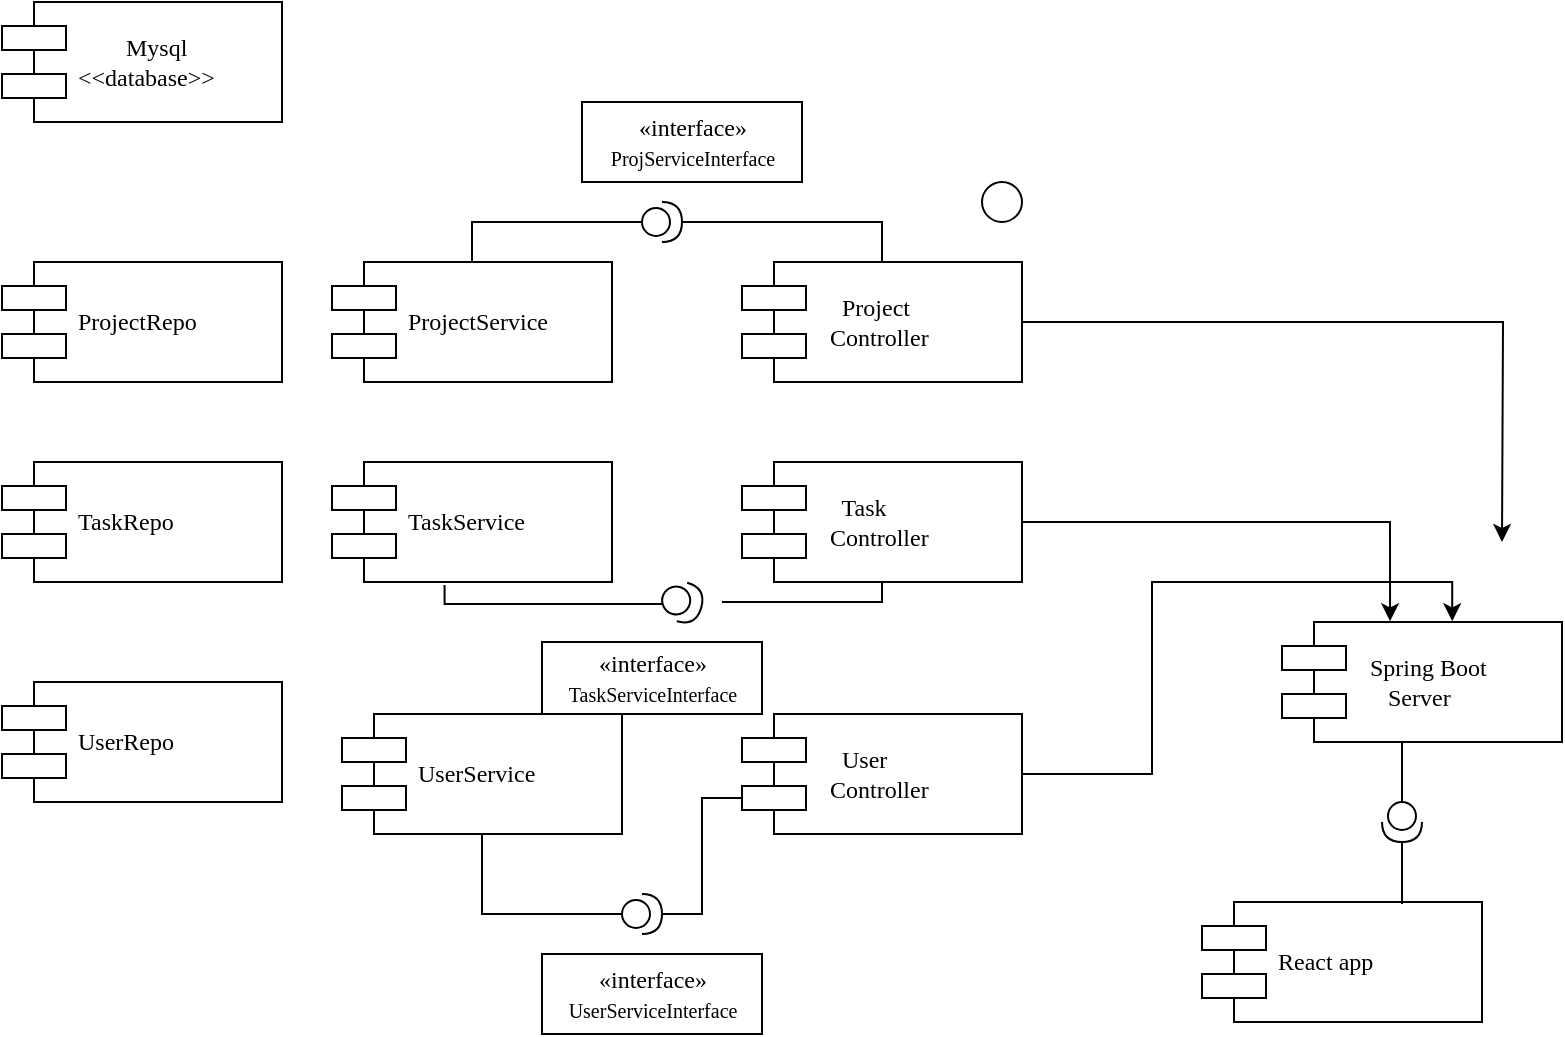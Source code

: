 <mxfile version="22.1.11" type="github">
  <diagram name="Page-1" id="5f0bae14-7c28-e335-631c-24af17079c00">
    <mxGraphModel dx="866" dy="585" grid="1" gridSize="10" guides="1" tooltips="1" connect="1" arrows="1" fold="1" page="1" pageScale="1" pageWidth="1100" pageHeight="850" background="none" math="0" shadow="0">
      <root>
        <mxCell id="0" />
        <mxCell id="1" parent="0" />
        <mxCell id="39150e848f15840c-9" value="" style="ellipse;whiteSpace=wrap;html=1;rounded=0;shadow=0;comic=0;labelBackgroundColor=none;strokeWidth=1;fontFamily=Verdana;fontSize=12;align=center;" parent="1" vertex="1">
          <mxGeometry x="620" y="230" width="20" height="20" as="geometry" />
        </mxCell>
        <mxCell id="851ny4CZa2IKojkjrDiW-1" value="ProjectService" style="shape=component;align=left;spacingLeft=36;rounded=0;shadow=0;comic=0;labelBackgroundColor=none;strokeWidth=1;fontFamily=Verdana;fontSize=12;html=1;" vertex="1" parent="1">
          <mxGeometry x="295" y="270" width="140" height="60" as="geometry" />
        </mxCell>
        <mxCell id="851ny4CZa2IKojkjrDiW-4" value="TaskService" style="shape=component;align=left;spacingLeft=36;rounded=0;shadow=0;comic=0;labelBackgroundColor=none;strokeWidth=1;fontFamily=Verdana;fontSize=12;html=1;" vertex="1" parent="1">
          <mxGeometry x="295" y="370" width="140" height="60" as="geometry" />
        </mxCell>
        <mxCell id="851ny4CZa2IKojkjrDiW-5" value="UserService" style="shape=component;align=left;spacingLeft=36;rounded=0;shadow=0;comic=0;labelBackgroundColor=none;strokeWidth=1;fontFamily=Verdana;fontSize=12;html=1;" vertex="1" parent="1">
          <mxGeometry x="300" y="496" width="140" height="60" as="geometry" />
        </mxCell>
        <mxCell id="851ny4CZa2IKojkjrDiW-40" style="edgeStyle=orthogonalEdgeStyle;rounded=0;orthogonalLoop=1;jettySize=auto;html=1;exitX=1;exitY=0.5;exitDx=0;exitDy=0;" edge="1" parent="1" source="851ny4CZa2IKojkjrDiW-6">
          <mxGeometry relative="1" as="geometry">
            <mxPoint x="880" y="410" as="targetPoint" />
          </mxGeometry>
        </mxCell>
        <mxCell id="851ny4CZa2IKojkjrDiW-6" value="&lt;div style=&quot;&quot;&gt;&lt;span style=&quot;background-color: initial;&quot;&gt;&amp;nbsp; &amp;nbsp; Project&lt;/span&gt;&lt;/div&gt;&amp;nbsp; Controller" style="shape=component;align=left;spacingLeft=36;rounded=0;shadow=0;comic=0;labelBackgroundColor=none;strokeWidth=1;fontFamily=Verdana;fontSize=12;html=1;" vertex="1" parent="1">
          <mxGeometry x="500" y="270" width="140" height="60" as="geometry" />
        </mxCell>
        <mxCell id="851ny4CZa2IKojkjrDiW-10" value="&lt;div style=&quot;&quot;&gt;&lt;span style=&quot;background-color: initial;&quot;&gt;&amp;nbsp; &amp;nbsp; Task&lt;/span&gt;&lt;/div&gt;&amp;nbsp; Controller" style="shape=component;align=left;spacingLeft=36;rounded=0;shadow=0;comic=0;labelBackgroundColor=none;strokeWidth=1;fontFamily=Verdana;fontSize=12;html=1;" vertex="1" parent="1">
          <mxGeometry x="500" y="370" width="140" height="60" as="geometry" />
        </mxCell>
        <mxCell id="851ny4CZa2IKojkjrDiW-11" value="&lt;div style=&quot;&quot;&gt;&lt;span style=&quot;background-color: initial;&quot;&gt;&amp;nbsp; &amp;nbsp; User&lt;/span&gt;&lt;/div&gt;&amp;nbsp; Controller" style="shape=component;align=left;spacingLeft=36;rounded=0;shadow=0;comic=0;labelBackgroundColor=none;strokeWidth=1;fontFamily=Verdana;fontSize=12;html=1;" vertex="1" parent="1">
          <mxGeometry x="500" y="496" width="140" height="60" as="geometry" />
        </mxCell>
        <mxCell id="851ny4CZa2IKojkjrDiW-12" value="&amp;nbsp; Spring Boot &lt;br&gt;&amp;nbsp; &amp;nbsp; &amp;nbsp;Server&lt;div style=&quot;&quot;&gt;&lt;/div&gt;" style="shape=component;align=left;spacingLeft=36;rounded=0;shadow=0;comic=0;labelBackgroundColor=none;strokeWidth=1;fontFamily=Verdana;fontSize=12;html=1;" vertex="1" parent="1">
          <mxGeometry x="770" y="450" width="140" height="60" as="geometry" />
        </mxCell>
        <mxCell id="851ny4CZa2IKojkjrDiW-17" value="ProjectRepo" style="shape=component;align=left;spacingLeft=36;rounded=0;shadow=0;comic=0;labelBackgroundColor=none;strokeWidth=1;fontFamily=Verdana;fontSize=12;html=1;" vertex="1" parent="1">
          <mxGeometry x="130" y="270" width="140" height="60" as="geometry" />
        </mxCell>
        <mxCell id="851ny4CZa2IKojkjrDiW-18" value="TaskRepo" style="shape=component;align=left;spacingLeft=36;rounded=0;shadow=0;comic=0;labelBackgroundColor=none;strokeWidth=1;fontFamily=Verdana;fontSize=12;html=1;" vertex="1" parent="1">
          <mxGeometry x="130" y="370" width="140" height="60" as="geometry" />
        </mxCell>
        <mxCell id="851ny4CZa2IKojkjrDiW-19" value="UserRepo" style="shape=component;align=left;spacingLeft=36;rounded=0;shadow=0;comic=0;labelBackgroundColor=none;strokeWidth=1;fontFamily=Verdana;fontSize=12;html=1;" vertex="1" parent="1">
          <mxGeometry x="130" y="480" width="140" height="60" as="geometry" />
        </mxCell>
        <mxCell id="851ny4CZa2IKojkjrDiW-22" style="edgeStyle=orthogonalEdgeStyle;rounded=0;orthogonalLoop=1;jettySize=auto;html=1;exitX=0;exitY=0.5;exitDx=0;exitDy=0;exitPerimeter=0;entryX=0.5;entryY=1;entryDx=0;entryDy=0;endArrow=none;endFill=0;" edge="1" parent="1" source="851ny4CZa2IKojkjrDiW-20" target="851ny4CZa2IKojkjrDiW-5">
          <mxGeometry relative="1" as="geometry" />
        </mxCell>
        <mxCell id="851ny4CZa2IKojkjrDiW-20" value="" style="shape=providedRequiredInterface;html=1;verticalLabelPosition=bottom;sketch=0;" vertex="1" parent="1">
          <mxGeometry x="440" y="586" width="20" height="20" as="geometry" />
        </mxCell>
        <mxCell id="851ny4CZa2IKojkjrDiW-21" style="edgeStyle=orthogonalEdgeStyle;rounded=0;orthogonalLoop=1;jettySize=auto;html=1;exitX=0;exitY=0.7;exitDx=0;exitDy=0;entryX=1;entryY=0.5;entryDx=0;entryDy=0;entryPerimeter=0;endArrow=none;endFill=0;" edge="1" parent="1" source="851ny4CZa2IKojkjrDiW-11" target="851ny4CZa2IKojkjrDiW-20">
          <mxGeometry relative="1" as="geometry" />
        </mxCell>
        <mxCell id="851ny4CZa2IKojkjrDiW-23" value="«interface»&lt;br&gt;&lt;font style=&quot;font-size: 10px;&quot;&gt;UserServiceInterface&lt;/font&gt;" style="html=1;rounded=0;shadow=0;comic=0;labelBackgroundColor=none;strokeWidth=1;fontFamily=Verdana;fontSize=12;align=center;" vertex="1" parent="1">
          <mxGeometry x="400" y="616" width="110" height="40" as="geometry" />
        </mxCell>
        <mxCell id="851ny4CZa2IKojkjrDiW-24" value="" style="shape=providedRequiredInterface;html=1;verticalLabelPosition=bottom;sketch=0;" vertex="1" parent="1">
          <mxGeometry x="450" y="240" width="20" height="20" as="geometry" />
        </mxCell>
        <mxCell id="851ny4CZa2IKojkjrDiW-25" value="«interface»&lt;br&gt;&lt;font style=&quot;font-size: 10px;&quot;&gt;ProjServiceInterface&lt;/font&gt;" style="html=1;rounded=0;shadow=0;comic=0;labelBackgroundColor=none;strokeWidth=1;fontFamily=Verdana;fontSize=12;align=center;" vertex="1" parent="1">
          <mxGeometry x="420" y="190" width="110" height="40" as="geometry" />
        </mxCell>
        <mxCell id="851ny4CZa2IKojkjrDiW-26" style="edgeStyle=orthogonalEdgeStyle;rounded=0;orthogonalLoop=1;jettySize=auto;html=1;exitX=0.5;exitY=0;exitDx=0;exitDy=0;entryX=1;entryY=0.5;entryDx=0;entryDy=0;entryPerimeter=0;endArrow=none;endFill=0;" edge="1" target="851ny4CZa2IKojkjrDiW-24" parent="1" source="851ny4CZa2IKojkjrDiW-6">
          <mxGeometry relative="1" as="geometry">
            <mxPoint x="520" y="130" as="sourcePoint" />
          </mxGeometry>
        </mxCell>
        <mxCell id="851ny4CZa2IKojkjrDiW-27" style="edgeStyle=orthogonalEdgeStyle;rounded=0;orthogonalLoop=1;jettySize=auto;html=1;exitX=0;exitY=0.5;exitDx=0;exitDy=0;exitPerimeter=0;entryX=0.5;entryY=0;entryDx=0;entryDy=0;endArrow=none;endFill=0;" edge="1" source="851ny4CZa2IKojkjrDiW-24" parent="1" target="851ny4CZa2IKojkjrDiW-1">
          <mxGeometry relative="1" as="geometry">
            <mxPoint x="390" y="148" as="targetPoint" />
          </mxGeometry>
        </mxCell>
        <mxCell id="851ny4CZa2IKojkjrDiW-30" value="React app&lt;div style=&quot;&quot;&gt;&lt;/div&gt;" style="shape=component;align=left;spacingLeft=36;rounded=0;shadow=0;comic=0;labelBackgroundColor=none;strokeWidth=1;fontFamily=Verdana;fontSize=12;html=1;" vertex="1" parent="1">
          <mxGeometry x="730" y="590" width="140" height="60" as="geometry" />
        </mxCell>
        <mxCell id="851ny4CZa2IKojkjrDiW-31" value="" style="shape=providedRequiredInterface;html=1;verticalLabelPosition=bottom;sketch=0;rotation=90;" vertex="1" parent="1">
          <mxGeometry x="820" y="540" width="20" height="20" as="geometry" />
        </mxCell>
        <mxCell id="851ny4CZa2IKojkjrDiW-32" style="edgeStyle=orthogonalEdgeStyle;rounded=0;orthogonalLoop=1;jettySize=auto;html=1;endArrow=none;endFill=0;entryX=1;entryY=0.5;entryDx=0;entryDy=0;entryPerimeter=0;" edge="1" target="851ny4CZa2IKojkjrDiW-31" parent="1">
          <mxGeometry relative="1" as="geometry">
            <mxPoint x="830" y="591" as="sourcePoint" />
            <mxPoint x="815" y="550" as="targetPoint" />
          </mxGeometry>
        </mxCell>
        <mxCell id="851ny4CZa2IKojkjrDiW-33" style="edgeStyle=orthogonalEdgeStyle;rounded=0;orthogonalLoop=1;jettySize=auto;html=1;exitX=0;exitY=0.5;exitDx=0;exitDy=0;exitPerimeter=0;endArrow=none;endFill=0;" edge="1" source="851ny4CZa2IKojkjrDiW-31" parent="1">
          <mxGeometry relative="1" as="geometry">
            <mxPoint x="830" y="510" as="targetPoint" />
          </mxGeometry>
        </mxCell>
        <mxCell id="851ny4CZa2IKojkjrDiW-35" value="«interface»&lt;br&gt;&lt;font style=&quot;font-size: 10px;&quot;&gt;TaskServiceInterface&lt;/font&gt;" style="html=1;rounded=0;shadow=0;comic=0;labelBackgroundColor=none;strokeWidth=1;fontFamily=Verdana;fontSize=12;align=center;" vertex="1" parent="1">
          <mxGeometry x="400" y="460" width="110" height="36" as="geometry" />
        </mxCell>
        <mxCell id="851ny4CZa2IKojkjrDiW-36" style="edgeStyle=orthogonalEdgeStyle;rounded=0;orthogonalLoop=1;jettySize=auto;html=1;exitX=0;exitY=0.5;exitDx=0;exitDy=0;exitPerimeter=0;entryX=0.402;entryY=1.024;entryDx=0;entryDy=0;endArrow=none;endFill=0;entryPerimeter=0;" edge="1" source="851ny4CZa2IKojkjrDiW-38" parent="1" target="851ny4CZa2IKojkjrDiW-4">
          <mxGeometry relative="1" as="geometry">
            <mxPoint x="352.5" y="470" as="targetPoint" />
            <Array as="points">
              <mxPoint x="460" y="441" />
              <mxPoint x="351" y="441" />
            </Array>
          </mxGeometry>
        </mxCell>
        <mxCell id="851ny4CZa2IKojkjrDiW-37" style="edgeStyle=orthogonalEdgeStyle;rounded=0;orthogonalLoop=1;jettySize=auto;html=1;exitX=0.5;exitY=1;exitDx=0;exitDy=0;endArrow=none;endFill=0;" edge="1" parent="1" source="851ny4CZa2IKojkjrDiW-10">
          <mxGeometry relative="1" as="geometry">
            <mxPoint x="557.5" y="470" as="sourcePoint" />
            <mxPoint x="490" y="440" as="targetPoint" />
            <Array as="points">
              <mxPoint x="570" y="440" />
            </Array>
          </mxGeometry>
        </mxCell>
        <mxCell id="851ny4CZa2IKojkjrDiW-38" value="" style="shape=providedRequiredInterface;html=1;verticalLabelPosition=bottom;sketch=0;rotation=15;" vertex="1" parent="1">
          <mxGeometry x="460" y="430" width="20" height="20" as="geometry" />
        </mxCell>
        <mxCell id="851ny4CZa2IKojkjrDiW-41" style="edgeStyle=orthogonalEdgeStyle;rounded=0;orthogonalLoop=1;jettySize=auto;html=1;entryX=0.386;entryY=-0.006;entryDx=0;entryDy=0;entryPerimeter=0;" edge="1" parent="1" source="851ny4CZa2IKojkjrDiW-10" target="851ny4CZa2IKojkjrDiW-12">
          <mxGeometry relative="1" as="geometry" />
        </mxCell>
        <mxCell id="851ny4CZa2IKojkjrDiW-42" style="edgeStyle=orthogonalEdgeStyle;rounded=0;orthogonalLoop=1;jettySize=auto;html=1;exitX=1;exitY=0.5;exitDx=0;exitDy=0;entryX=0.608;entryY=-0.006;entryDx=0;entryDy=0;entryPerimeter=0;" edge="1" parent="1" source="851ny4CZa2IKojkjrDiW-11" target="851ny4CZa2IKojkjrDiW-12">
          <mxGeometry relative="1" as="geometry" />
        </mxCell>
        <mxCell id="851ny4CZa2IKojkjrDiW-43" value="&lt;span style=&quot;white-space: pre;&quot;&gt;&#x9;&lt;/span&gt;Mysql&amp;nbsp;&lt;br&gt;&amp;lt;&amp;lt;database&amp;gt;&amp;gt;" style="shape=component;align=left;spacingLeft=36;rounded=0;shadow=0;comic=0;labelBackgroundColor=none;strokeWidth=1;fontFamily=Verdana;fontSize=12;html=1;" vertex="1" parent="1">
          <mxGeometry x="130" y="140" width="140" height="60" as="geometry" />
        </mxCell>
      </root>
    </mxGraphModel>
  </diagram>
</mxfile>
